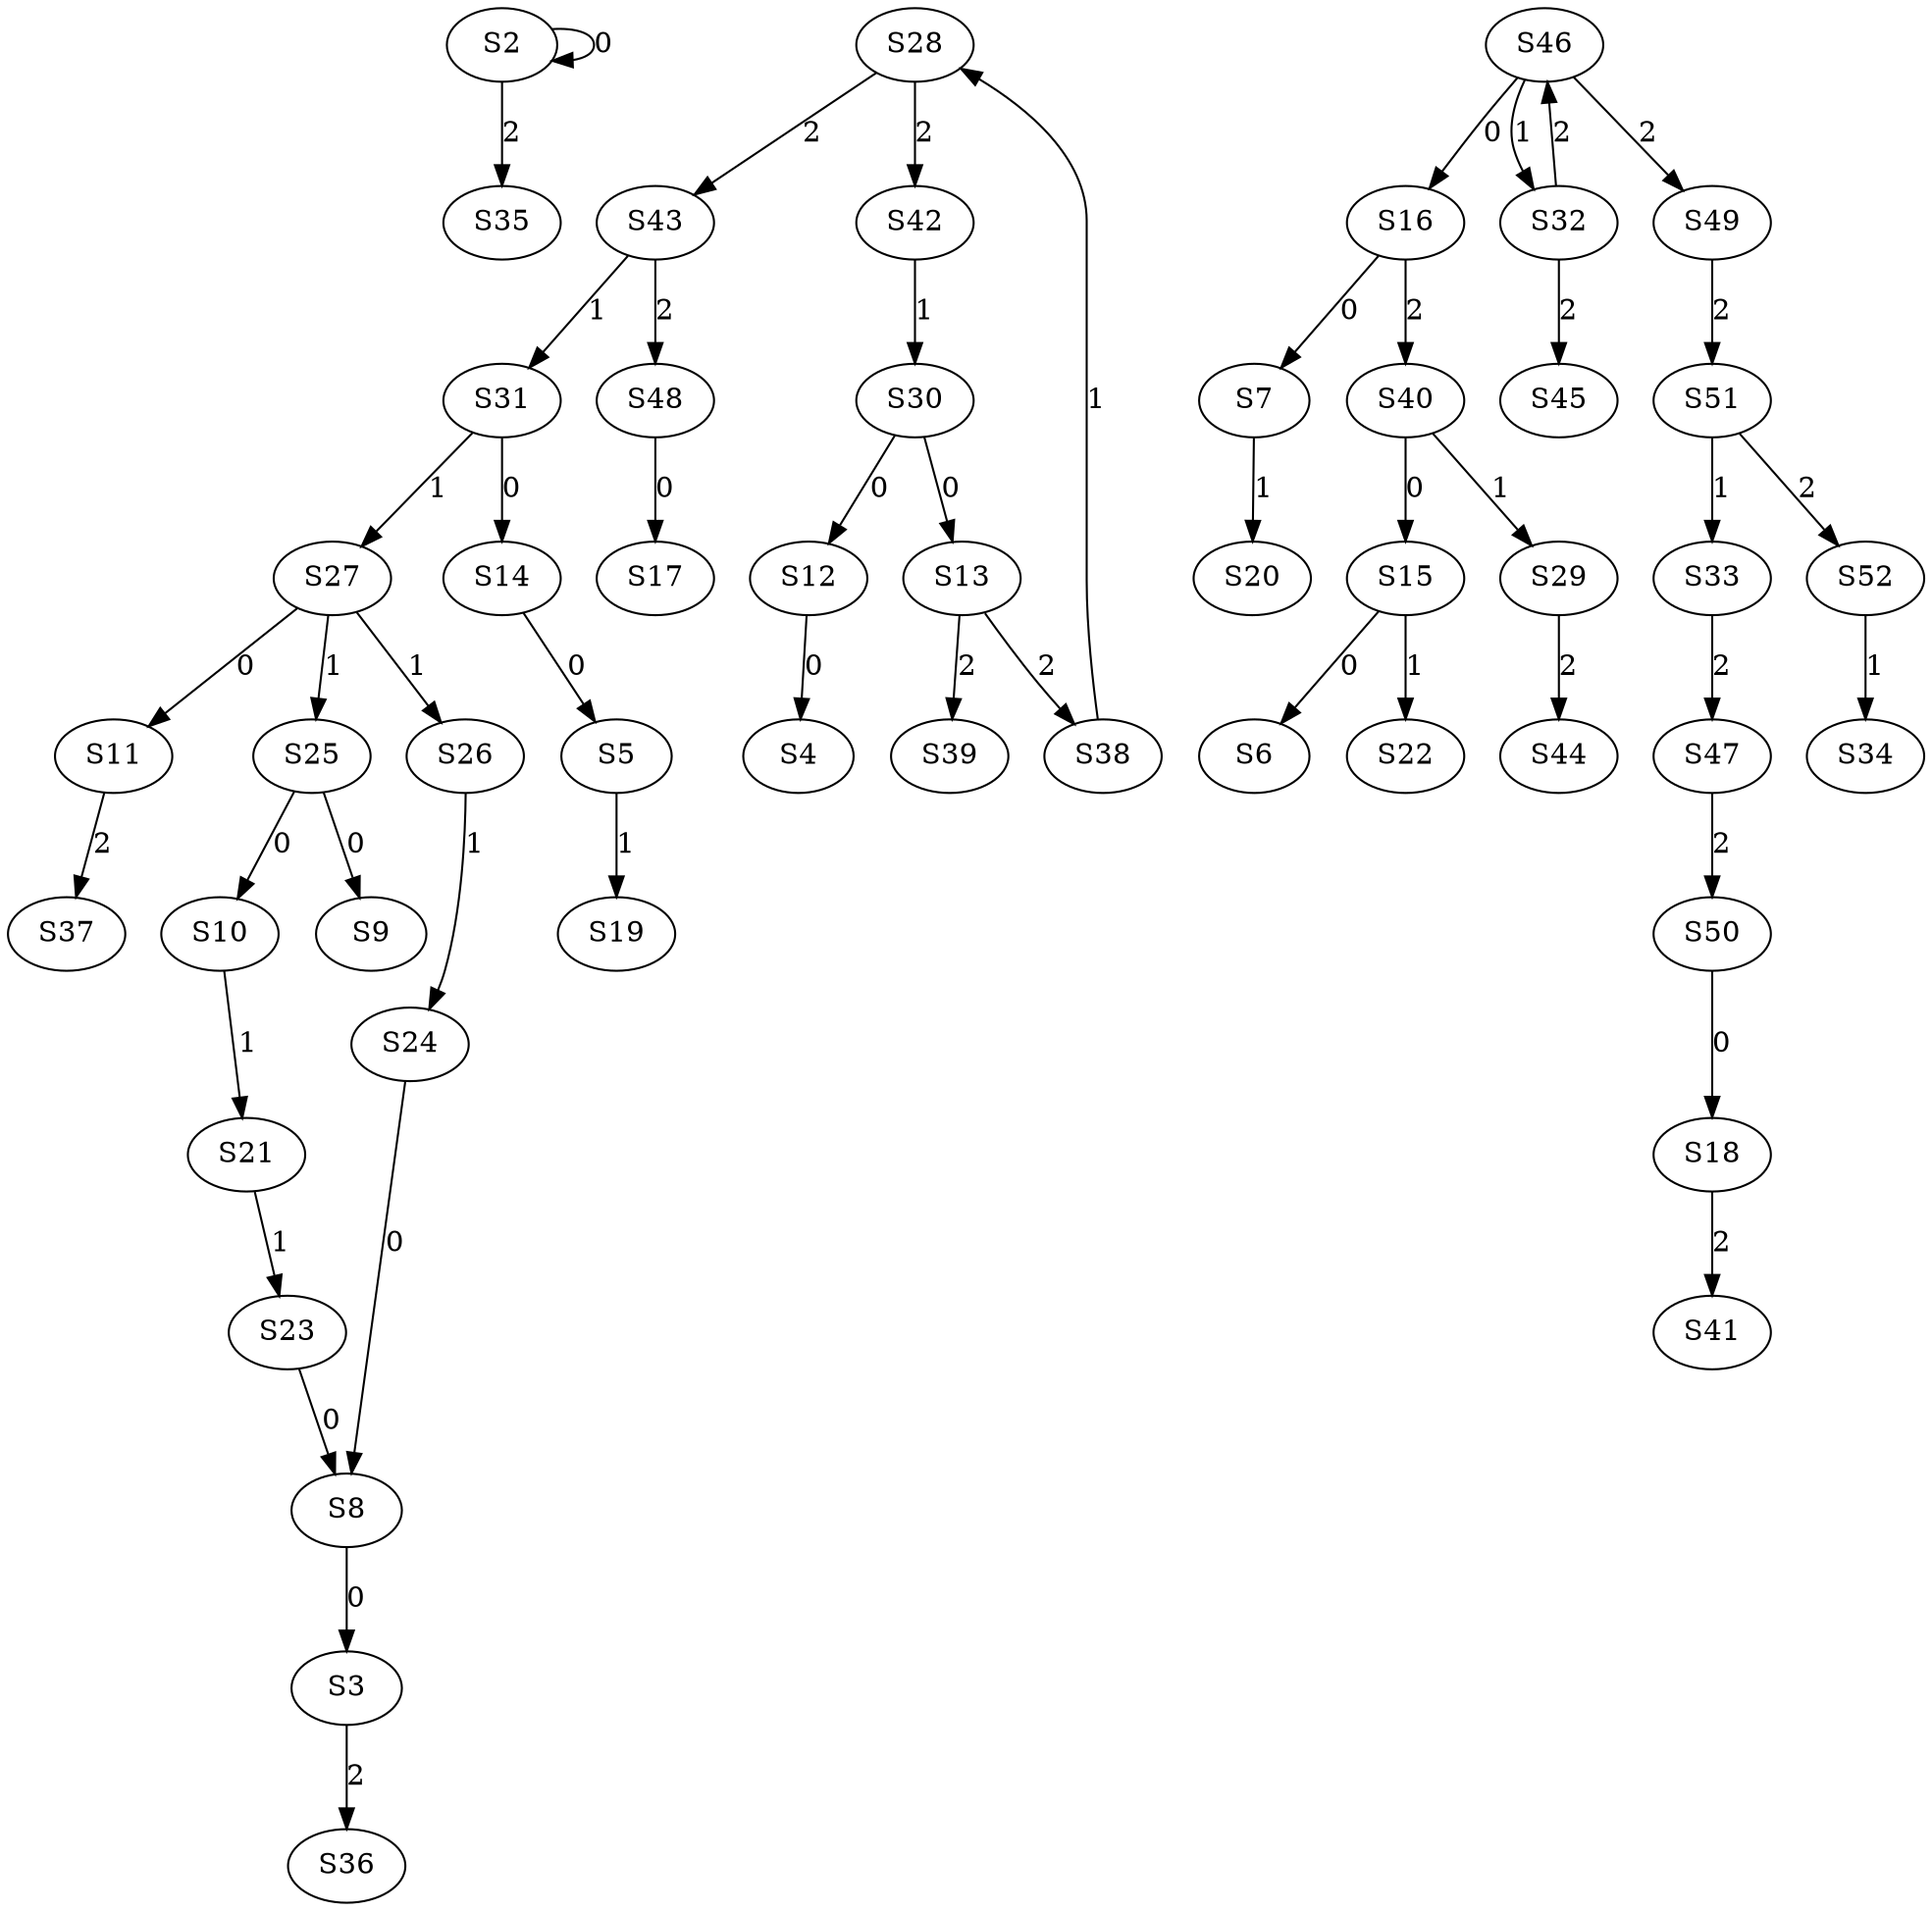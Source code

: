 strict digraph {
	S2 -> S2 [ label = 0 ];
	S8 -> S3 [ label = 0 ];
	S12 -> S4 [ label = 0 ];
	S14 -> S5 [ label = 0 ];
	S15 -> S6 [ label = 0 ];
	S16 -> S7 [ label = 0 ];
	S23 -> S8 [ label = 0 ];
	S25 -> S9 [ label = 0 ];
	S25 -> S10 [ label = 0 ];
	S27 -> S11 [ label = 0 ];
	S30 -> S12 [ label = 0 ];
	S30 -> S13 [ label = 0 ];
	S31 -> S14 [ label = 0 ];
	S40 -> S15 [ label = 0 ];
	S46 -> S16 [ label = 0 ];
	S48 -> S17 [ label = 0 ];
	S50 -> S18 [ label = 0 ];
	S5 -> S19 [ label = 1 ];
	S7 -> S20 [ label = 1 ];
	S10 -> S21 [ label = 1 ];
	S15 -> S22 [ label = 1 ];
	S21 -> S23 [ label = 1 ];
	S26 -> S24 [ label = 1 ];
	S27 -> S25 [ label = 1 ];
	S27 -> S26 [ label = 1 ];
	S31 -> S27 [ label = 1 ];
	S38 -> S28 [ label = 1 ];
	S40 -> S29 [ label = 1 ];
	S42 -> S30 [ label = 1 ];
	S43 -> S31 [ label = 1 ];
	S46 -> S32 [ label = 1 ];
	S51 -> S33 [ label = 1 ];
	S52 -> S34 [ label = 1 ];
	S2 -> S35 [ label = 2 ];
	S3 -> S36 [ label = 2 ];
	S11 -> S37 [ label = 2 ];
	S13 -> S38 [ label = 2 ];
	S13 -> S39 [ label = 2 ];
	S16 -> S40 [ label = 2 ];
	S18 -> S41 [ label = 2 ];
	S28 -> S42 [ label = 2 ];
	S28 -> S43 [ label = 2 ];
	S29 -> S44 [ label = 2 ];
	S32 -> S45 [ label = 2 ];
	S32 -> S46 [ label = 2 ];
	S33 -> S47 [ label = 2 ];
	S43 -> S48 [ label = 2 ];
	S46 -> S49 [ label = 2 ];
	S47 -> S50 [ label = 2 ];
	S49 -> S51 [ label = 2 ];
	S51 -> S52 [ label = 2 ];
	S24 -> S8 [ label = 0 ];
}